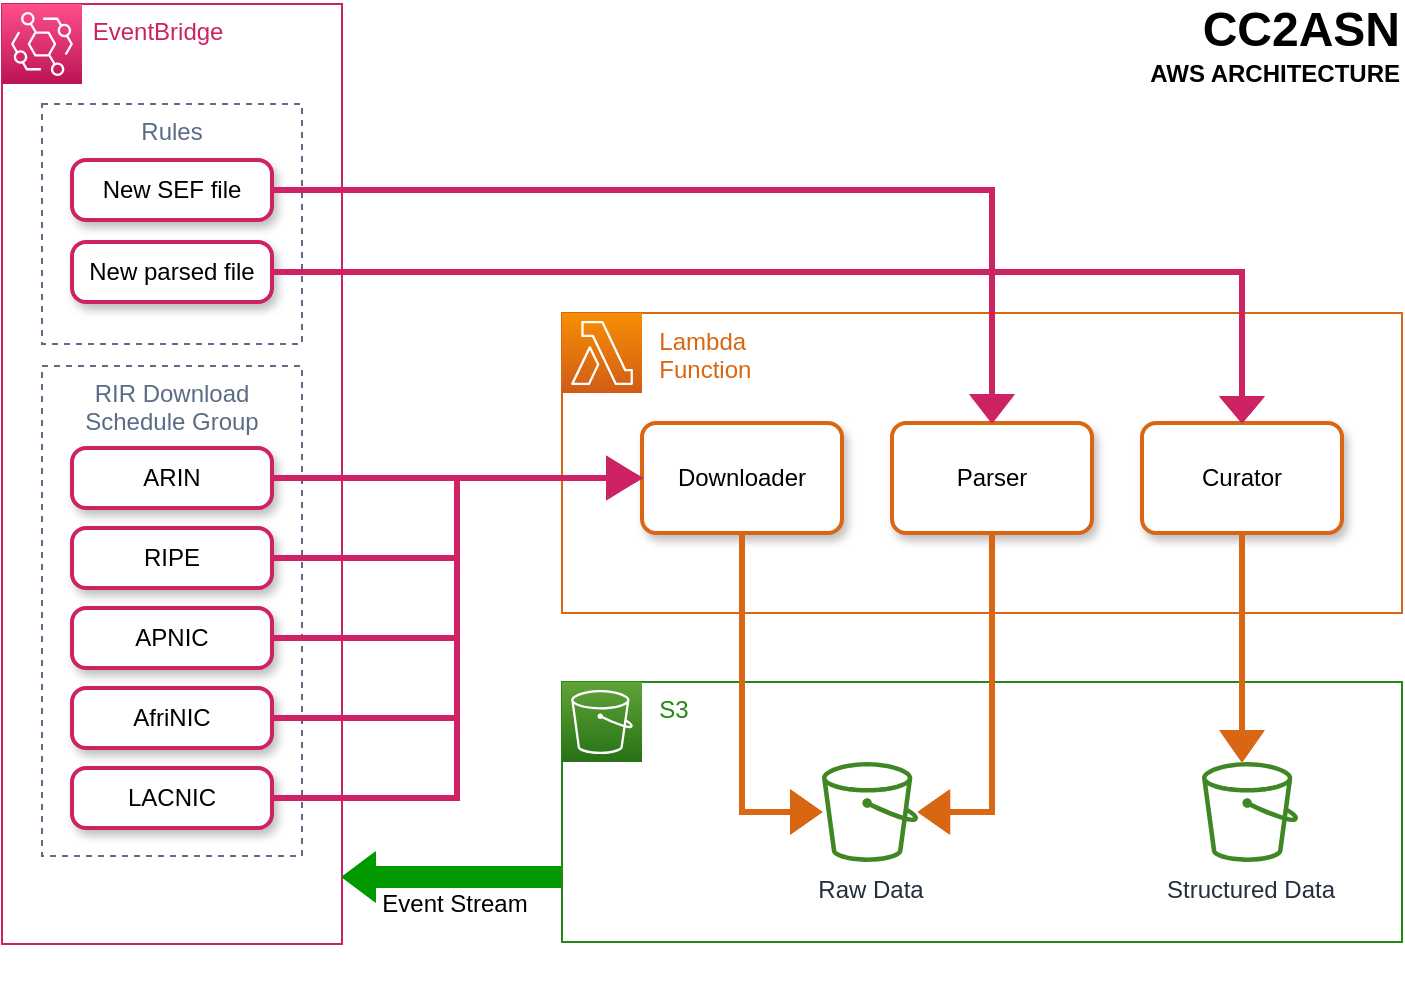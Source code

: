 <mxfile version="20.8.13" type="device"><diagram name="Page-1" id="ZRJz-kpxLl2hYb1G8Bd8"><mxGraphModel dx="1194" dy="623" grid="1" gridSize="10" guides="1" tooltips="1" connect="1" arrows="1" fold="1" page="1" pageScale="1" pageWidth="1169" pageHeight="827" math="0" shadow="0"><root><mxCell id="0"/><mxCell id="1" parent="0"/><mxCell id="eXD-HFBIQcs6HSrU5mN_-3" value="&amp;nbsp; &amp;nbsp; EventBridge" style="points=[[0,0],[0.25,0],[0.5,0],[0.75,0],[1,0],[1,0.25],[1,0.5],[1,0.75],[1,1],[0.75,1],[0.5,1],[0.25,1],[0,1],[0,0.75],[0,0.5],[0,0.25]];outlineConnect=0;gradientColor=none;html=1;whiteSpace=wrap;fontSize=12;fontStyle=0;container=1;pointerEvents=0;collapsible=0;recursiveResize=0;shape=mxgraph.aws4.group;grIcon=mxgraph.aws4.group_account;strokeColor=#CD2264;fillColor=none;verticalAlign=top;align=left;spacingLeft=30;fontColor=#CD2264;dashed=0;" parent="1" vertex="1"><mxGeometry x="40" y="10" width="170" height="470" as="geometry"/></mxCell><mxCell id="brZ8azxnXnhlZwkIfr5H-20" value="Rules" style="fillColor=none;strokeColor=#5A6C86;dashed=1;verticalAlign=top;fontStyle=0;fontColor=#5A6C86;" vertex="1" parent="eXD-HFBIQcs6HSrU5mN_-3"><mxGeometry x="20" y="50" width="130" height="120" as="geometry"/></mxCell><mxCell id="eXD-HFBIQcs6HSrU5mN_-2" value="" style="sketch=0;points=[[0,0,0],[0.25,0,0],[0.5,0,0],[0.75,0,0],[1,0,0],[0,1,0],[0.25,1,0],[0.5,1,0],[0.75,1,0],[1,1,0],[0,0.25,0],[0,0.5,0],[0,0.75,0],[1,0.25,0],[1,0.5,0],[1,0.75,0]];outlineConnect=0;fontColor=#232F3E;gradientColor=#FF4F8B;gradientDirection=north;fillColor=#BC1356;strokeColor=#ffffff;dashed=0;verticalLabelPosition=bottom;verticalAlign=top;align=center;html=1;fontSize=12;fontStyle=0;aspect=fixed;shape=mxgraph.aws4.resourceIcon;resIcon=mxgraph.aws4.eventbridge;" parent="eXD-HFBIQcs6HSrU5mN_-3" vertex="1"><mxGeometry width="40" height="40" as="geometry"/></mxCell><mxCell id="brZ8azxnXnhlZwkIfr5H-12" value="&lt;font style=&quot;font-size: 12px;&quot;&gt;New SEF file&lt;/font&gt;" style="rounded=1;whiteSpace=wrap;html=1;absoluteArcSize=1;arcSize=14;strokeWidth=2;strokeColor=#CD2264;shadow=1;" vertex="1" parent="eXD-HFBIQcs6HSrU5mN_-3"><mxGeometry x="35" y="78" width="100" height="30" as="geometry"/></mxCell><mxCell id="brZ8azxnXnhlZwkIfr5H-16" value="&lt;font style=&quot;font-size: 12px;&quot;&gt;New parsed file&lt;/font&gt;" style="rounded=1;whiteSpace=wrap;html=1;absoluteArcSize=1;arcSize=14;strokeWidth=2;strokeColor=#CD2264;shadow=1;" vertex="1" parent="eXD-HFBIQcs6HSrU5mN_-3"><mxGeometry x="35" y="119" width="100" height="30" as="geometry"/></mxCell><mxCell id="brZ8azxnXnhlZwkIfr5H-21" style="edgeStyle=orthogonalEdgeStyle;shape=flexArrow;rounded=0;orthogonalLoop=1;jettySize=auto;html=1;exitX=0.5;exitY=1;exitDx=0;exitDy=0;fontSize=12;" edge="1" parent="eXD-HFBIQcs6HSrU5mN_-3"><mxGeometry relative="1" as="geometry"><mxPoint x="110" y="342" as="sourcePoint"/><mxPoint x="110" y="342" as="targetPoint"/></mxGeometry></mxCell><mxCell id="eXD-HFBIQcs6HSrU5mN_-11" value="ARIN" style="rounded=1;whiteSpace=wrap;html=1;absoluteArcSize=1;arcSize=14;strokeWidth=2;strokeColor=#CD2264;shadow=1;" parent="eXD-HFBIQcs6HSrU5mN_-3" vertex="1"><mxGeometry x="35" y="222" width="100" height="30" as="geometry"/></mxCell><mxCell id="eXD-HFBIQcs6HSrU5mN_-12" value="RIPE" style="rounded=1;whiteSpace=wrap;html=1;absoluteArcSize=1;arcSize=14;strokeWidth=2;strokeColor=#CD2264;shadow=1;" parent="eXD-HFBIQcs6HSrU5mN_-3" vertex="1"><mxGeometry x="35" y="262" width="100" height="30" as="geometry"/></mxCell><mxCell id="eXD-HFBIQcs6HSrU5mN_-13" value="APNIC" style="rounded=1;whiteSpace=wrap;html=1;absoluteArcSize=1;arcSize=14;strokeWidth=2;shadow=1;strokeColor=#CD2264;" parent="eXD-HFBIQcs6HSrU5mN_-3" vertex="1"><mxGeometry x="35" y="302" width="100" height="30" as="geometry"/></mxCell><mxCell id="eXD-HFBIQcs6HSrU5mN_-14" value="AfriNIC" style="rounded=1;whiteSpace=wrap;html=1;absoluteArcSize=1;arcSize=14;strokeWidth=2;strokeColor=#CD2264;shadow=1;" parent="eXD-HFBIQcs6HSrU5mN_-3" vertex="1"><mxGeometry x="35" y="342" width="100" height="30" as="geometry"/></mxCell><mxCell id="eXD-HFBIQcs6HSrU5mN_-15" value="LACNIC" style="rounded=1;whiteSpace=wrap;html=1;absoluteArcSize=1;arcSize=14;strokeWidth=2;strokeColor=#CD2264;shadow=1;" parent="eXD-HFBIQcs6HSrU5mN_-3" vertex="1"><mxGeometry x="35" y="382" width="100" height="30" as="geometry"/></mxCell><mxCell id="eXD-HFBIQcs6HSrU5mN_-8" value="RIR Download &#10;Schedule Group" style="fillColor=none;strokeColor=#5A6C86;dashed=1;verticalAlign=top;fontStyle=0;fontColor=#5A6C86;" parent="eXD-HFBIQcs6HSrU5mN_-3" vertex="1"><mxGeometry x="20" y="181" width="130" height="245" as="geometry"/></mxCell><mxCell id="eXD-HFBIQcs6HSrU5mN_-6" value="&amp;nbsp; &amp;nbsp; &amp;nbsp;Lambda&lt;br&gt;&amp;nbsp; &amp;nbsp; &amp;nbsp;Function" style="points=[[0,0],[0.25,0],[0.5,0],[0.75,0],[1,0],[1,0.25],[1,0.5],[1,0.75],[1,1],[0.75,1],[0.5,1],[0.25,1],[0,1],[0,0.75],[0,0.5],[0,0.25]];outlineConnect=0;gradientColor=none;html=1;whiteSpace=wrap;fontSize=12;fontStyle=0;container=1;pointerEvents=0;collapsible=0;recursiveResize=0;shape=mxgraph.aws4.group;grIcon=mxgraph.aws4.group_ec2_instance_contents;strokeColor=#D86613;fillColor=none;verticalAlign=top;align=left;spacingLeft=30;fontColor=#D86613;dashed=0;" parent="1" vertex="1"><mxGeometry x="320" y="164.5" width="420" height="150" as="geometry"/></mxCell><mxCell id="eXD-HFBIQcs6HSrU5mN_-1" value="" style="sketch=0;points=[[0,0,0],[0.25,0,0],[0.5,0,0],[0.75,0,0],[1,0,0],[0,1,0],[0.25,1,0],[0.5,1,0],[0.75,1,0],[1,1,0],[0,0.25,0],[0,0.5,0],[0,0.75,0],[1,0.25,0],[1,0.5,0],[1,0.75,0]];outlineConnect=0;fontColor=#232F3E;gradientColor=#F78E04;gradientDirection=north;fillColor=#D05C17;strokeColor=#ffffff;dashed=0;verticalLabelPosition=bottom;verticalAlign=top;align=center;html=1;fontSize=12;fontStyle=0;aspect=fixed;shape=mxgraph.aws4.resourceIcon;resIcon=mxgraph.aws4.lambda;" parent="eXD-HFBIQcs6HSrU5mN_-6" vertex="1"><mxGeometry width="40" height="40" as="geometry"/></mxCell><mxCell id="eXD-HFBIQcs6HSrU5mN_-16" value="Downloader" style="rounded=1;whiteSpace=wrap;html=1;absoluteArcSize=1;arcSize=14;strokeWidth=2;shadow=1;strokeColor=#D86613;" parent="eXD-HFBIQcs6HSrU5mN_-6" vertex="1"><mxGeometry x="40" y="55" width="100" height="55" as="geometry"/></mxCell><mxCell id="brZ8azxnXnhlZwkIfr5H-9" value="Parser" style="rounded=1;whiteSpace=wrap;html=1;absoluteArcSize=1;arcSize=14;strokeWidth=2;shadow=1;strokeColor=#D86613;" vertex="1" parent="eXD-HFBIQcs6HSrU5mN_-6"><mxGeometry x="165" y="55" width="100" height="55" as="geometry"/></mxCell><mxCell id="brZ8azxnXnhlZwkIfr5H-10" value="Curator" style="rounded=1;whiteSpace=wrap;html=1;absoluteArcSize=1;arcSize=14;strokeWidth=2;strokeColor=#D86613;shadow=1;" vertex="1" parent="eXD-HFBIQcs6HSrU5mN_-6"><mxGeometry x="290" y="55" width="100" height="55" as="geometry"/></mxCell><mxCell id="eXD-HFBIQcs6HSrU5mN_-17" style="edgeStyle=orthogonalEdgeStyle;rounded=0;orthogonalLoop=1;jettySize=auto;html=1;exitX=0.5;exitY=1;exitDx=0;exitDy=0;" parent="1" source="eXD-HFBIQcs6HSrU5mN_-6" target="eXD-HFBIQcs6HSrU5mN_-6" edge="1"><mxGeometry relative="1" as="geometry"/></mxCell><mxCell id="eXD-HFBIQcs6HSrU5mN_-29" style="edgeStyle=orthogonalEdgeStyle;rounded=0;orthogonalLoop=1;jettySize=auto;html=1;exitX=1;exitY=0.5;exitDx=0;exitDy=0;entryX=0;entryY=0.5;entryDx=0;entryDy=0;elbow=vertical;strokeColor=#CD2264;shape=flexArrow;width=2;endSize=5.33;fillColor=#CD2264;endWidth=18;" parent="1" source="eXD-HFBIQcs6HSrU5mN_-11" target="eXD-HFBIQcs6HSrU5mN_-16" edge="1"><mxGeometry relative="1" as="geometry"/></mxCell><mxCell id="eXD-HFBIQcs6HSrU5mN_-30" style="edgeStyle=orthogonalEdgeStyle;rounded=0;orthogonalLoop=1;jettySize=auto;html=1;exitX=1;exitY=0.5;exitDx=0;exitDy=0;entryX=0;entryY=0.5;entryDx=0;entryDy=0;strokeColor=#CD2264;shape=flexArrow;endWidth=16;endSize=5.33;width=2;fillColor=#CD2264;" parent="1" source="eXD-HFBIQcs6HSrU5mN_-12" target="eXD-HFBIQcs6HSrU5mN_-16" edge="1"><mxGeometry relative="1" as="geometry"/></mxCell><mxCell id="eXD-HFBIQcs6HSrU5mN_-31" style="edgeStyle=orthogonalEdgeStyle;rounded=0;orthogonalLoop=1;jettySize=auto;html=1;exitX=1;exitY=0.5;exitDx=0;exitDy=0;entryX=0;entryY=0.5;entryDx=0;entryDy=0;strokeColor=#CD2264;shape=flexArrow;width=2;endSize=5.33;endWidth=16;fillColor=#CD2264;" parent="1" source="eXD-HFBIQcs6HSrU5mN_-13" target="eXD-HFBIQcs6HSrU5mN_-16" edge="1"><mxGeometry relative="1" as="geometry"/></mxCell><mxCell id="eXD-HFBIQcs6HSrU5mN_-32" style="edgeStyle=orthogonalEdgeStyle;rounded=0;orthogonalLoop=1;jettySize=auto;html=1;exitX=1;exitY=0.5;exitDx=0;exitDy=0;entryX=0;entryY=0.5;entryDx=0;entryDy=0;strokeColor=#CD2264;shape=flexArrow;width=2;endSize=5.33;endWidth=14;fillColor=#CD2264;" parent="1" source="eXD-HFBIQcs6HSrU5mN_-14" target="eXD-HFBIQcs6HSrU5mN_-16" edge="1"><mxGeometry relative="1" as="geometry"/></mxCell><mxCell id="eXD-HFBIQcs6HSrU5mN_-33" style="edgeStyle=orthogonalEdgeStyle;rounded=0;orthogonalLoop=1;jettySize=auto;html=1;exitX=1;exitY=0.5;exitDx=0;exitDy=0;entryX=0;entryY=0.5;entryDx=0;entryDy=0;strokeColor=#CD2264;shape=flexArrow;width=2;endSize=5;endWidth=14;fillColor=#CD2264;" parent="1" source="eXD-HFBIQcs6HSrU5mN_-15" target="eXD-HFBIQcs6HSrU5mN_-16" edge="1"><mxGeometry relative="1" as="geometry"><mxPoint x="420" y="340" as="targetPoint"/></mxGeometry></mxCell><mxCell id="brZ8azxnXnhlZwkIfr5H-19" style="edgeStyle=orthogonalEdgeStyle;shape=flexArrow;rounded=0;orthogonalLoop=1;jettySize=auto;html=1;exitX=0;exitY=0.75;exitDx=0;exitDy=0;fontSize=12;strokeColor=#009900;shadow=0;fillColor=#009900;endWidth=13;endSize=5;" edge="1" parent="1" source="eXD-HFBIQcs6HSrU5mN_-36" target="eXD-HFBIQcs6HSrU5mN_-3"><mxGeometry relative="1" as="geometry"><mxPoint x="220" y="530" as="targetPoint"/><Array as="points"><mxPoint x="260" y="447"/><mxPoint x="260" y="447"/></Array></mxGeometry></mxCell><mxCell id="brZ8azxnXnhlZwkIfr5H-23" value="Event Stream" style="edgeLabel;html=1;align=center;verticalAlign=middle;resizable=0;points=[];fontSize=12;" vertex="1" connectable="0" parent="brZ8azxnXnhlZwkIfr5H-19"><mxGeometry x="-0.022" y="2" relative="1" as="geometry"><mxPoint y="11" as="offset"/></mxGeometry></mxCell><mxCell id="eXD-HFBIQcs6HSrU5mN_-36" value="&amp;nbsp; &amp;nbsp; &amp;nbsp;S3" style="points=[[0,0],[0.25,0],[0.5,0],[0.75,0],[1,0],[1,0.25],[1,0.5],[1,0.75],[1,1],[0.75,1],[0.5,1],[0.25,1],[0,1],[0,0.75],[0,0.5],[0,0.25]];outlineConnect=0;gradientColor=none;html=1;whiteSpace=wrap;fontSize=12;fontStyle=0;container=1;pointerEvents=0;collapsible=0;recursiveResize=0;shape=mxgraph.aws4.group;grIcon=mxgraph.aws4.group_vpc;strokeColor=#248814;fillColor=none;verticalAlign=top;align=left;spacingLeft=30;fontColor=#248814;dashed=0;" parent="1" vertex="1"><mxGeometry x="320" y="349" width="420" height="130" as="geometry"/></mxCell><mxCell id="eXD-HFBIQcs6HSrU5mN_-34" value="" style="sketch=0;points=[[0,0,0],[0.25,0,0],[0.5,0,0],[0.75,0,0],[1,0,0],[0,1,0],[0.25,1,0],[0.5,1,0],[0.75,1,0],[1,1,0],[0,0.25,0],[0,0.5,0],[0,0.75,0],[1,0.25,0],[1,0.5,0],[1,0.75,0]];outlineConnect=0;fontColor=#232F3E;gradientColor=#60A337;gradientDirection=north;fillColor=#277116;strokeColor=#ffffff;dashed=0;verticalLabelPosition=bottom;verticalAlign=top;align=center;html=1;fontSize=12;fontStyle=0;aspect=fixed;shape=mxgraph.aws4.resourceIcon;resIcon=mxgraph.aws4.s3;" parent="eXD-HFBIQcs6HSrU5mN_-36" vertex="1"><mxGeometry width="40" height="40" as="geometry"/></mxCell><mxCell id="eXD-HFBIQcs6HSrU5mN_-35" value="Raw Data" style="sketch=0;outlineConnect=0;fontColor=#232F3E;gradientColor=none;fillColor=#3F8624;strokeColor=none;dashed=0;verticalLabelPosition=bottom;verticalAlign=top;align=center;html=1;fontSize=12;fontStyle=0;aspect=fixed;pointerEvents=1;shape=mxgraph.aws4.bucket;" parent="eXD-HFBIQcs6HSrU5mN_-36" vertex="1"><mxGeometry x="130" y="40" width="48.08" height="50" as="geometry"/></mxCell><mxCell id="eXD-HFBIQcs6HSrU5mN_-48" value="Structured Data" style="sketch=0;outlineConnect=0;fontColor=#232F3E;gradientColor=none;fillColor=#3F8624;strokeColor=none;dashed=0;verticalLabelPosition=bottom;verticalAlign=top;align=center;html=1;fontSize=12;fontStyle=0;aspect=fixed;pointerEvents=1;shape=mxgraph.aws4.bucket;" parent="eXD-HFBIQcs6HSrU5mN_-36" vertex="1"><mxGeometry x="320" y="40" width="48.08" height="50" as="geometry"/></mxCell><mxCell id="eXD-HFBIQcs6HSrU5mN_-46" style="edgeStyle=orthogonalEdgeStyle;curved=1;rounded=0;orthogonalLoop=1;jettySize=auto;html=1;exitX=0.5;exitY=1;exitDx=0;exitDy=0;" parent="1" edge="1"><mxGeometry relative="1" as="geometry"><mxPoint x="700" y="489" as="sourcePoint"/><mxPoint x="700" y="489" as="targetPoint"/></mxGeometry></mxCell><mxCell id="brZ8azxnXnhlZwkIfr5H-17" style="edgeStyle=orthogonalEdgeStyle;rounded=0;orthogonalLoop=1;jettySize=auto;html=1;exitX=1;exitY=0.5;exitDx=0;exitDy=0;entryX=0.5;entryY=0;entryDx=0;entryDy=0;fontSize=12;strokeColor=#CD2264;shape=flexArrow;width=2;endSize=4.17;endWidth=18;fillColor=#CD2264;" edge="1" parent="1" source="brZ8azxnXnhlZwkIfr5H-12" target="brZ8azxnXnhlZwkIfr5H-9"><mxGeometry relative="1" as="geometry"><Array as="points"><mxPoint x="535" y="103"/></Array></mxGeometry></mxCell><mxCell id="brZ8azxnXnhlZwkIfr5H-18" style="edgeStyle=orthogonalEdgeStyle;rounded=0;orthogonalLoop=1;jettySize=auto;html=1;exitX=1;exitY=0.5;exitDx=0;exitDy=0;fontSize=12;entryX=0.5;entryY=0;entryDx=0;entryDy=0;shape=flexArrow;width=2;endSize=3.83;endWidth=18;fillColor=#CD2264;strokeColor=#CD2264;" edge="1" parent="1" source="brZ8azxnXnhlZwkIfr5H-16" target="brZ8azxnXnhlZwkIfr5H-10"><mxGeometry relative="1" as="geometry"><mxPoint x="570" y="420" as="targetPoint"/><Array as="points"><mxPoint x="660" y="144"/></Array></mxGeometry></mxCell><mxCell id="brZ8azxnXnhlZwkIfr5H-25" style="edgeStyle=orthogonalEdgeStyle;rounded=0;orthogonalLoop=1;jettySize=auto;html=1;exitX=0.5;exitY=1;exitDx=0;exitDy=0;fontSize=10;shape=flexArrow;width=2;endSize=4.67;endWidth=18;fillColor=#D86613;strokeColor=#D86613;" edge="1" parent="1" source="brZ8azxnXnhlZwkIfr5H-9" target="eXD-HFBIQcs6HSrU5mN_-35"><mxGeometry relative="1" as="geometry"><mxPoint x="420" y="284.5" as="sourcePoint"/><mxPoint x="419.1" y="480" as="targetPoint"/><Array as="points"><mxPoint x="535" y="414"/></Array></mxGeometry></mxCell><mxCell id="brZ8azxnXnhlZwkIfr5H-15" style="edgeStyle=orthogonalEdgeStyle;rounded=0;orthogonalLoop=1;jettySize=auto;html=1;exitX=0.5;exitY=1;exitDx=0;exitDy=0;fontSize=10;shape=flexArrow;width=2;endSize=4.67;endWidth=18;fillColor=#D86613;strokeColor=#D86613;" edge="1" parent="1" source="eXD-HFBIQcs6HSrU5mN_-16" target="eXD-HFBIQcs6HSrU5mN_-35"><mxGeometry relative="1" as="geometry"><Array as="points"><mxPoint x="410" y="414"/></Array></mxGeometry></mxCell><mxCell id="brZ8azxnXnhlZwkIfr5H-28" style="edgeStyle=orthogonalEdgeStyle;rounded=0;orthogonalLoop=1;jettySize=auto;html=1;exitX=0.5;exitY=1;exitDx=0;exitDy=0;fontSize=10;shape=flexArrow;width=2;endSize=4.67;endWidth=18;fillColor=#D86613;strokeColor=#D86613;" edge="1" parent="1" source="brZ8azxnXnhlZwkIfr5H-10" target="eXD-HFBIQcs6HSrU5mN_-48"><mxGeometry relative="1" as="geometry"><mxPoint x="545" y="284.5" as="sourcePoint"/><mxPoint x="508.074" y="424" as="targetPoint"/><Array as="points"><mxPoint x="660" y="350"/><mxPoint x="660" y="350"/></Array></mxGeometry></mxCell><mxCell id="brZ8azxnXnhlZwkIfr5H-29" value="&lt;div style=&quot;&quot;&gt;&lt;span style=&quot;background-color: initial;&quot;&gt;&lt;font style=&quot;font-size: 24px;&quot;&gt;CC2ASN&lt;/font&gt;&lt;/span&gt;&lt;/div&gt;&lt;div style=&quot;&quot;&gt;&lt;span style=&quot;background-color: initial;&quot;&gt;AWS ARCHITECTURE&lt;/span&gt;&lt;/div&gt;" style="text;strokeColor=none;fillColor=none;html=1;fontSize=12;fontStyle=1;verticalAlign=middle;align=right;" vertex="1" parent="1"><mxGeometry x="640" y="10" width="100" height="40" as="geometry"/></mxCell></root></mxGraphModel></diagram></mxfile>